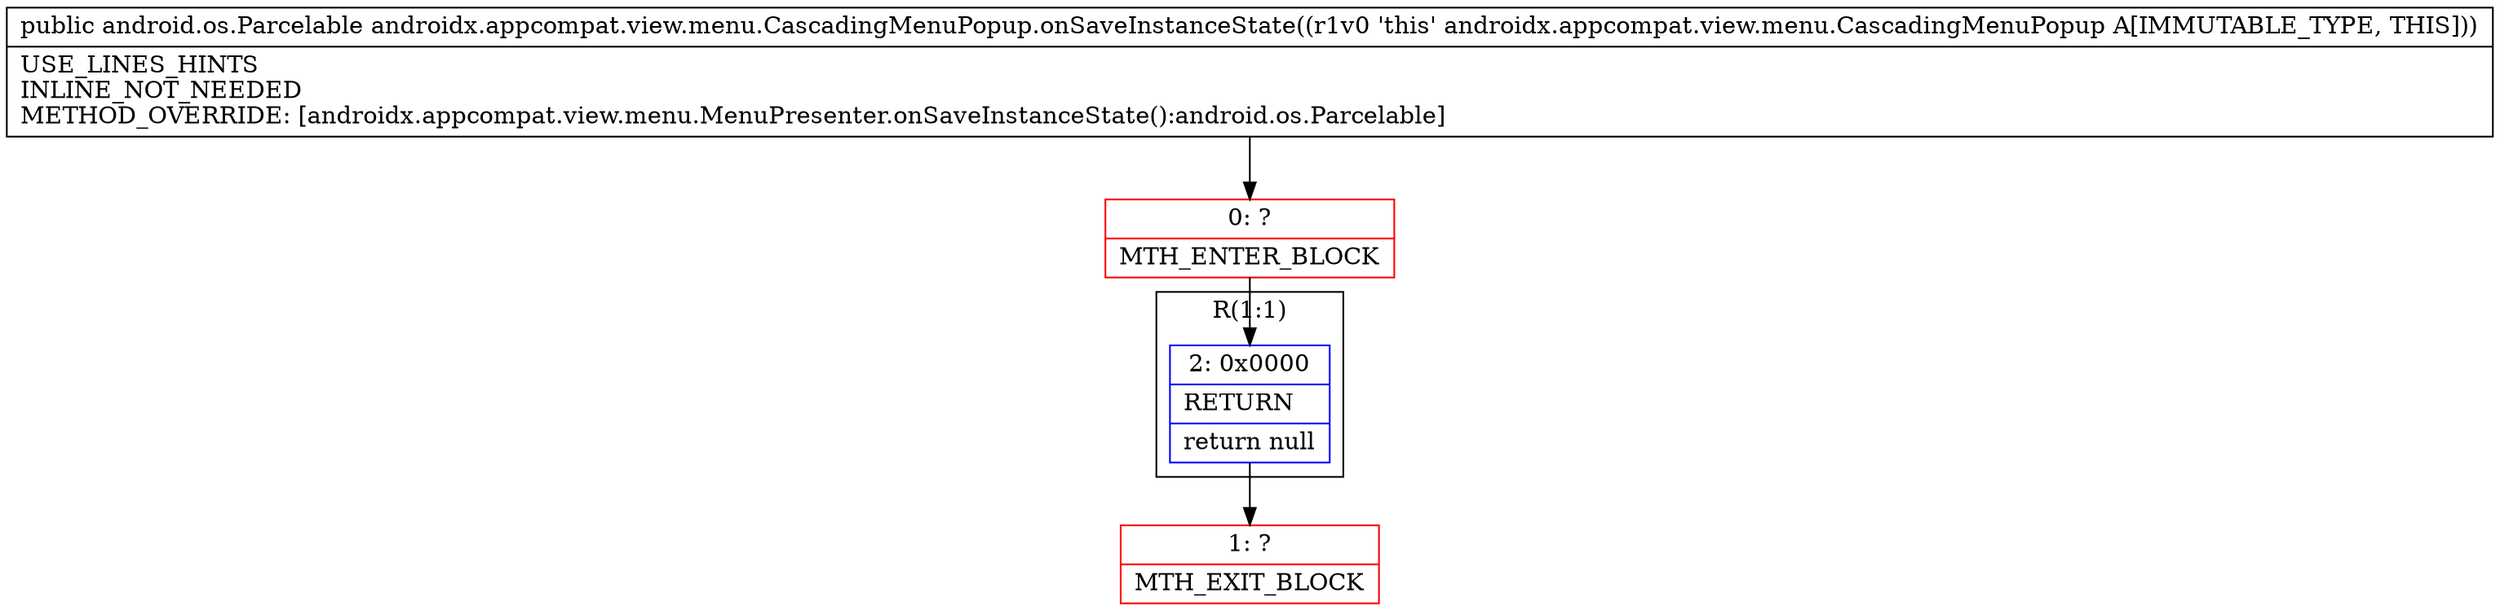digraph "CFG forandroidx.appcompat.view.menu.CascadingMenuPopup.onSaveInstanceState()Landroid\/os\/Parcelable;" {
subgraph cluster_Region_956718804 {
label = "R(1:1)";
node [shape=record,color=blue];
Node_2 [shape=record,label="{2\:\ 0x0000|RETURN\l|return null\l}"];
}
Node_0 [shape=record,color=red,label="{0\:\ ?|MTH_ENTER_BLOCK\l}"];
Node_1 [shape=record,color=red,label="{1\:\ ?|MTH_EXIT_BLOCK\l}"];
MethodNode[shape=record,label="{public android.os.Parcelable androidx.appcompat.view.menu.CascadingMenuPopup.onSaveInstanceState((r1v0 'this' androidx.appcompat.view.menu.CascadingMenuPopup A[IMMUTABLE_TYPE, THIS]))  | USE_LINES_HINTS\lINLINE_NOT_NEEDED\lMETHOD_OVERRIDE: [androidx.appcompat.view.menu.MenuPresenter.onSaveInstanceState():android.os.Parcelable]\l}"];
MethodNode -> Node_0;Node_2 -> Node_1;
Node_0 -> Node_2;
}


